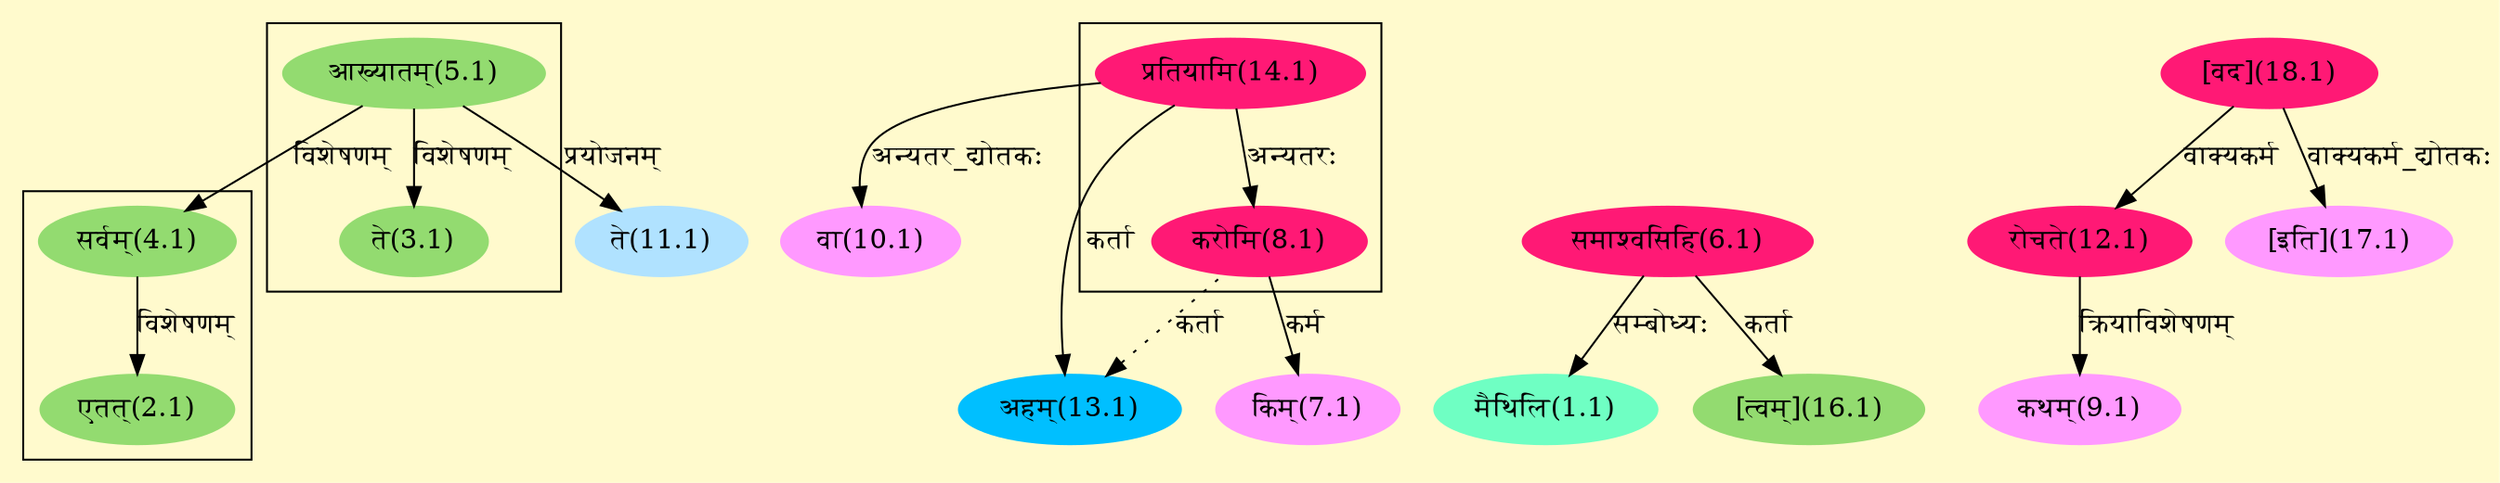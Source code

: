 digraph G{
rankdir=BT;
 compound=true;
 bgcolor="lemonchiffon1";

subgraph cluster_1{
Node2_1 [style=filled, color="#93DB70" label = "एतत्(2.1)"]
Node4_1 [style=filled, color="#93DB70" label = "सर्वम्(4.1)"]

}

subgraph cluster_2{
Node3_1 [style=filled, color="#93DB70" label = "ते(3.1)"]
Node5_1 [style=filled, color="#93DB70" label = "आख्यातम्(5.1)"]
Node4_1 [style=filled, color="#93DB70" label = "सर्वम्(4.1)"]

}

subgraph cluster_3{
Node8_1 [style=filled, color="#FF1975" label = "करोमि(8.1)"]
Node14_1 [style=filled, color="#FF1975" label = "प्रतियामि(14.1)"]

}
Node1_1 [style=filled, color="#6FFFC3" label = "मैथिलि(1.1)"]
Node6_1 [style=filled, color="#FF1975" label = "समाश्वसिहि(6.1)"]
Node7_1 [style=filled, color="#FF99FF" label = "किम्(7.1)"]
Node8_1 [style=filled, color="#FF1975" label = "करोमि(8.1)"]
Node9_1 [style=filled, color="#FF99FF" label = "कथम्(9.1)"]
Node12_1 [style=filled, color="#FF1975" label = "रोचते(12.1)"]
Node10_1 [style=filled, color="#FF99FF" label = "वा(10.1)"]
Node14_1 [style=filled, color="#FF1975" label = "प्रतियामि(14.1)"]
Node11_1 [style=filled, color="#B0E2FF" label = "ते(11.1)"]
Node5_1 [style=filled, color="#93DB70" label = "आख्यातम्(5.1)"]
Node18_1 [style=filled, color="#FF1975" label = "[वद](18.1)"]
Node13_1 [style=filled, color="#00BFFF" label = "अहम्(13.1)"]
Node [style=filled, color="" label = "()"]
Node16_1 [style=filled, color="#93DB70" label = "[त्वम्](16.1)"]
Node17_1 [style=filled, color="#FF99FF" label = "[इति](17.1)"]
/* Start of Relations section */

Node1_1 -> Node6_1 [  label="सम्बोध्यः"  dir="back" ]
Node2_1 -> Node4_1 [  label="विशेषणम्"  dir="back" ]
Node3_1 -> Node5_1 [  label="विशेषणम्"  dir="back" ]
Node4_1 -> Node5_1 [  label="विशेषणम्"  dir="back" ]
Node7_1 -> Node8_1 [  label="कर्म"  dir="back" ]
Node8_1 -> Node14_1 [  label="अन्यतरः"  dir="back" ]
Node9_1 -> Node12_1 [  label="क्रियाविशेषणम्"  dir="back" ]
Node10_1 -> Node14_1 [  label="अन्यतर_द्योतकः"  dir="back" ]
Node11_1 -> Node5_1 [  label="प्रयोजनम्"  dir="back" ]
Node12_1 -> Node18_1 [  label="वाक्यकर्म"  dir="back" ]
Node13_1 -> Node14_1 [  label="कर्ता"  dir="back" ]
Node13_1 -> Node8_1 [ style=dotted label="कर्ता"  dir="back" ]
Node16_1 -> Node6_1 [  label="कर्ता"  dir="back" ]
Node17_1 -> Node18_1 [  label="वाक्यकर्म_द्योतकः"  dir="back" ]
}
